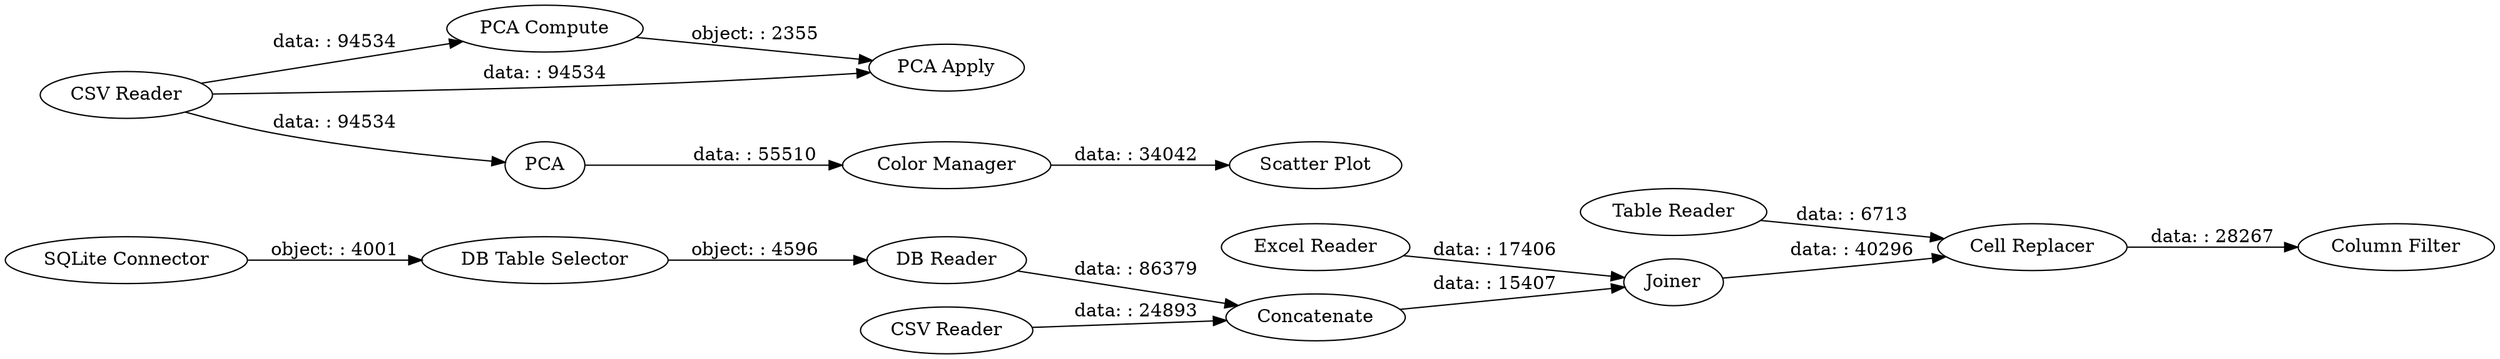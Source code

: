digraph {
	"5885580024326529508_7" [label=Concatenate]
	"6329154564691402036_17" [label="PCA Apply"]
	"5885580024326529508_9" [label="Cell Replacer"]
	"5885580024326529508_2" [label="SQLite Connector"]
	"5885580024326529508_4" [label="Excel Reader"]
	"5885580024326529508_5" [label="Table Reader"]
	"5885580024326529508_3" [label="DB Table Selector"]
	"5885580024326529508_6" [label="DB Reader"]
	"6329154564691402036_12" [label="CSV Reader"]
	"6329154564691402036_15" [label=PCA]
	"6329154564691402036_20" [label="Scatter Plot"]
	"6329154564691402036_19" [label="Column Filter"]
	"6329154564691402036_21" [label="Color Manager"]
	"6329154564691402036_16" [label="PCA Compute"]
	"5885580024326529508_1" [label="CSV Reader"]
	"5885580024326529508_8" [label=Joiner]
	"5885580024326529508_6" -> "5885580024326529508_7" [label="data: : 86379"]
	"6329154564691402036_16" -> "6329154564691402036_17" [label="object: : 2355"]
	"5885580024326529508_1" -> "5885580024326529508_7" [label="data: : 24893"]
	"6329154564691402036_15" -> "6329154564691402036_21" [label="data: : 55510"]
	"5885580024326529508_3" -> "5885580024326529508_6" [label="object: : 4596"]
	"5885580024326529508_4" -> "5885580024326529508_8" [label="data: : 17406"]
	"6329154564691402036_12" -> "6329154564691402036_17" [label="data: : 94534"]
	"5885580024326529508_5" -> "5885580024326529508_9" [label="data: : 6713"]
	"5885580024326529508_8" -> "5885580024326529508_9" [label="data: : 40296"]
	"5885580024326529508_2" -> "5885580024326529508_3" [label="object: : 4001"]
	"6329154564691402036_21" -> "6329154564691402036_20" [label="data: : 34042"]
	"5885580024326529508_9" -> "6329154564691402036_19" [label="data: : 28267"]
	"5885580024326529508_7" -> "5885580024326529508_8" [label="data: : 15407"]
	"6329154564691402036_12" -> "6329154564691402036_16" [label="data: : 94534"]
	"6329154564691402036_12" -> "6329154564691402036_15" [label="data: : 94534"]
	rankdir=LR
}
